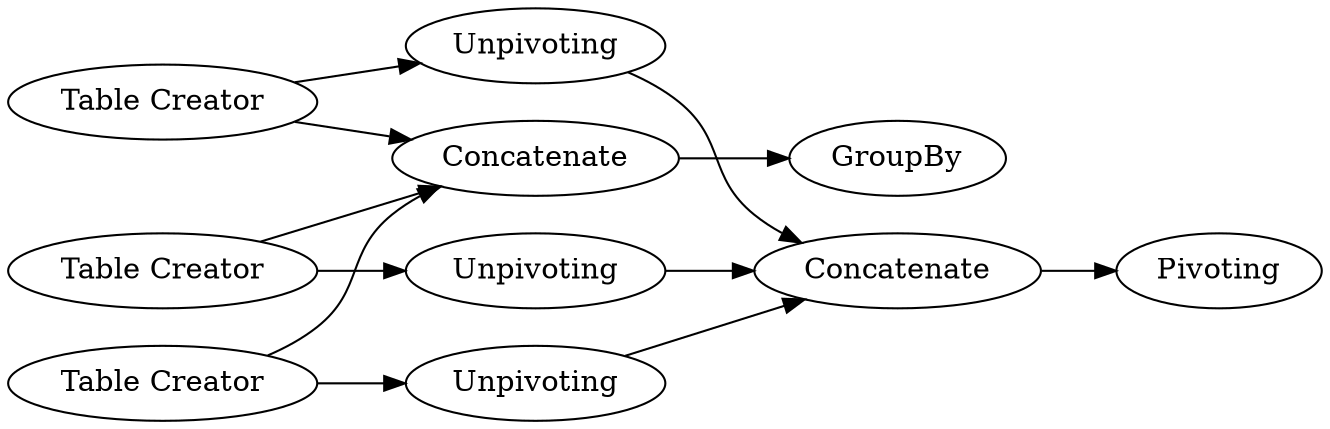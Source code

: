digraph {
	1 -> 4
	4 -> 5
	8 -> 9
	3 -> 8
	3 -> 4
	2 -> 7
	1 -> 6
	9 -> 10
	6 -> 9
	2 -> 4
	7 -> 9
	5 [label=GroupBy]
	1 [label="Table Creator"]
	7 [label=Unpivoting]
	9 [label=Concatenate]
	4 [label=Concatenate]
	6 [label=Unpivoting]
	8 [label=Unpivoting]
	3 [label="Table Creator"]
	2 [label="Table Creator"]
	10 [label=Pivoting]
	rankdir=LR
}
